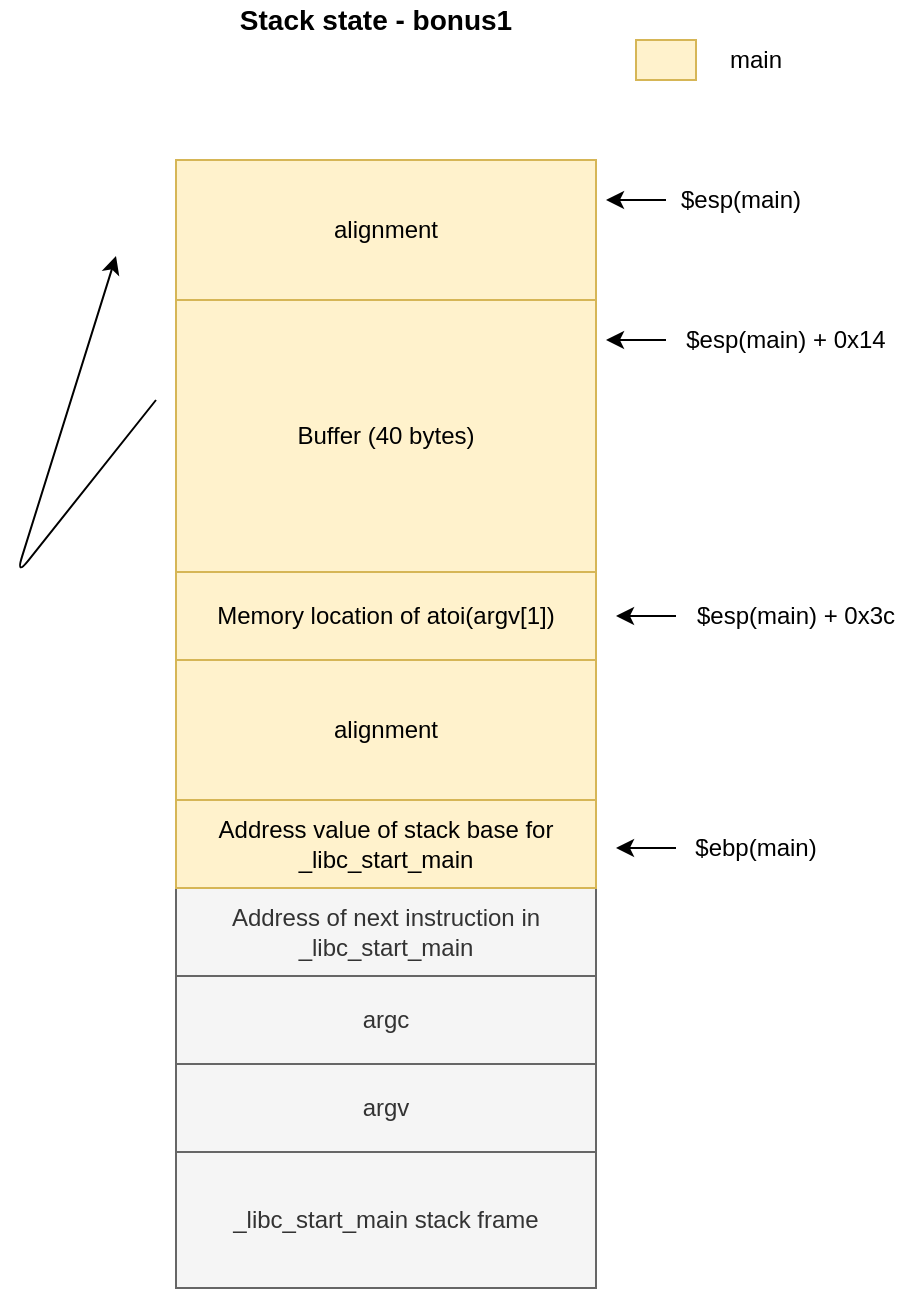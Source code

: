<mxfile version="13.7.3" type="device"><diagram id="n8wQ7_GgSiYSimnZ91m2" name="Page-1"><mxGraphModel dx="946" dy="680" grid="1" gridSize="10" guides="1" tooltips="1" connect="1" arrows="1" fold="1" page="1" pageScale="1" pageWidth="827" pageHeight="1169" background="#FFFFFF" math="0" shadow="0"><root><mxCell id="0"/><mxCell id="1" parent="0"/><mxCell id="Lm9pRMmLdcHLrdorqRRI-43" value="Address of next instruction in _libc_start_main" style="rounded=0;whiteSpace=wrap;html=1;fillColor=#f5f5f5;strokeColor=#666666;fontColor=#333333;" parent="1" vertex="1"><mxGeometry x="110" y="464" width="210" height="44" as="geometry"/></mxCell><mxCell id="Lm9pRMmLdcHLrdorqRRI-45" value="_libc_start_main stack frame" style="rounded=0;whiteSpace=wrap;html=1;fillColor=#f5f5f5;strokeColor=#666666;fontColor=#333333;" parent="1" vertex="1"><mxGeometry x="110" y="596" width="210" height="68" as="geometry"/></mxCell><mxCell id="Lm9pRMmLdcHLrdorqRRI-46" value="&lt;font style=&quot;font-size: 14px&quot;&gt;&lt;b&gt;Stack state - bonus1&lt;/b&gt;&lt;/font&gt;" style="text;html=1;strokeColor=none;fillColor=none;align=center;verticalAlign=middle;whiteSpace=wrap;rounded=0;" parent="1" vertex="1"><mxGeometry x="60" y="20" width="300" height="20" as="geometry"/></mxCell><mxCell id="JRJYCkKvCPtghmWVOpRy-1" value="argc" style="rounded=0;whiteSpace=wrap;html=1;fillColor=#f5f5f5;strokeColor=#666666;fontColor=#333333;" vertex="1" parent="1"><mxGeometry x="110" y="508" width="210" height="44" as="geometry"/></mxCell><mxCell id="JRJYCkKvCPtghmWVOpRy-2" value="argv" style="rounded=0;whiteSpace=wrap;html=1;fillColor=#f5f5f5;strokeColor=#666666;fontColor=#333333;" vertex="1" parent="1"><mxGeometry x="110" y="552" width="210" height="44" as="geometry"/></mxCell><mxCell id="JRJYCkKvCPtghmWVOpRy-3" value="$ebp(main)" style="text;html=1;strokeColor=none;fillColor=none;align=center;verticalAlign=middle;whiteSpace=wrap;rounded=0;" vertex="1" parent="1"><mxGeometry x="360" y="434" width="80" height="20" as="geometry"/></mxCell><mxCell id="JRJYCkKvCPtghmWVOpRy-4" value="" style="endArrow=classic;html=1;entryX=1;entryY=0.5;entryDx=0;entryDy=0;exitX=0;exitY=0.5;exitDx=0;exitDy=0;" edge="1" source="JRJYCkKvCPtghmWVOpRy-3" parent="1"><mxGeometry width="50" height="50" relative="1" as="geometry"><mxPoint x="470" y="702" as="sourcePoint"/><mxPoint x="330" y="444" as="targetPoint"/></mxGeometry></mxCell><mxCell id="Lm9pRMmLdcHLrdorqRRI-38" value="Address value of stack base for _libc_start_main" style="rounded=0;whiteSpace=wrap;html=1;fillColor=#fff2cc;strokeColor=#d6b656;" parent="1" vertex="1"><mxGeometry x="110" y="420" width="210" height="44" as="geometry"/></mxCell><mxCell id="Lm9pRMmLdcHLrdorqRRI-40" value="" style="endArrow=classic;html=1;exitX=0;exitY=0.5;exitDx=0;exitDy=0;entryX=0;entryY=0.5;entryDx=0;entryDy=0;" parent="1" target="Lm9pRMmLdcHLrdorqRRI-6" edge="1"><mxGeometry width="50" height="50" relative="1" as="geometry"><mxPoint x="100" y="220" as="sourcePoint"/><mxPoint x="80" y="148" as="targetPoint"/><Array as="points"><mxPoint x="30" y="308"/></Array></mxGeometry></mxCell><mxCell id="JRJYCkKvCPtghmWVOpRy-5" value="alignment" style="rounded=0;whiteSpace=wrap;html=1;fillColor=#fff2cc;strokeColor=#d6b656;" vertex="1" parent="1"><mxGeometry x="110" y="350" width="210" height="70" as="geometry"/></mxCell><mxCell id="JRJYCkKvCPtghmWVOpRy-6" value="Memory location of atoi(argv[1])" style="rounded=0;whiteSpace=wrap;html=1;fillColor=#fff2cc;strokeColor=#d6b656;" vertex="1" parent="1"><mxGeometry x="110" y="306" width="210" height="44" as="geometry"/></mxCell><mxCell id="JRJYCkKvCPtghmWVOpRy-7" value="$esp(main) + 0x3c" style="text;html=1;strokeColor=none;fillColor=none;align=center;verticalAlign=middle;whiteSpace=wrap;rounded=0;" vertex="1" parent="1"><mxGeometry x="360" y="318" width="120" height="20" as="geometry"/></mxCell><mxCell id="JRJYCkKvCPtghmWVOpRy-8" value="" style="endArrow=classic;html=1;entryX=1;entryY=0.5;entryDx=0;entryDy=0;exitX=0;exitY=0.5;exitDx=0;exitDy=0;" edge="1" source="JRJYCkKvCPtghmWVOpRy-7" parent="1"><mxGeometry width="50" height="50" relative="1" as="geometry"><mxPoint x="470" y="586" as="sourcePoint"/><mxPoint x="330" y="328" as="targetPoint"/></mxGeometry></mxCell><mxCell id="JRJYCkKvCPtghmWVOpRy-9" value="Buffer (40 bytes)" style="rounded=0;whiteSpace=wrap;html=1;fillColor=#fff2cc;strokeColor=#d6b656;" vertex="1" parent="1"><mxGeometry x="110" y="170" width="210" height="136" as="geometry"/></mxCell><mxCell id="JRJYCkKvCPtghmWVOpRy-11" value="$esp(main) + 0x14" style="text;html=1;strokeColor=none;fillColor=none;align=center;verticalAlign=middle;whiteSpace=wrap;rounded=0;" vertex="1" parent="1"><mxGeometry x="355" y="180" width="120" height="20" as="geometry"/></mxCell><mxCell id="JRJYCkKvCPtghmWVOpRy-12" value="" style="endArrow=classic;html=1;entryX=1;entryY=0.5;entryDx=0;entryDy=0;exitX=0;exitY=0.5;exitDx=0;exitDy=0;" edge="1" source="JRJYCkKvCPtghmWVOpRy-11" parent="1"><mxGeometry width="50" height="50" relative="1" as="geometry"><mxPoint x="465" y="448" as="sourcePoint"/><mxPoint x="325" y="190" as="targetPoint"/></mxGeometry></mxCell><mxCell id="JRJYCkKvCPtghmWVOpRy-13" value="alignment" style="rounded=0;whiteSpace=wrap;html=1;fillColor=#fff2cc;strokeColor=#d6b656;" vertex="1" parent="1"><mxGeometry x="110" y="100" width="210" height="70" as="geometry"/></mxCell><mxCell id="JRJYCkKvCPtghmWVOpRy-14" value="$esp(main)" style="text;html=1;strokeColor=none;fillColor=none;align=center;verticalAlign=middle;whiteSpace=wrap;rounded=0;" vertex="1" parent="1"><mxGeometry x="355" y="110" width="75" height="20" as="geometry"/></mxCell><mxCell id="JRJYCkKvCPtghmWVOpRy-15" value="" style="endArrow=classic;html=1;entryX=1;entryY=0.5;entryDx=0;entryDy=0;exitX=0;exitY=0.5;exitDx=0;exitDy=0;" edge="1" source="JRJYCkKvCPtghmWVOpRy-14" parent="1"><mxGeometry width="50" height="50" relative="1" as="geometry"><mxPoint x="465" y="378" as="sourcePoint"/><mxPoint x="325" y="120" as="targetPoint"/></mxGeometry></mxCell><mxCell id="JRJYCkKvCPtghmWVOpRy-16" value="main" style="text;html=1;strokeColor=none;fillColor=none;align=center;verticalAlign=middle;whiteSpace=wrap;rounded=0;" vertex="1" parent="1"><mxGeometry x="380" y="40" width="40" height="20" as="geometry"/></mxCell><mxCell id="JRJYCkKvCPtghmWVOpRy-17" value="" style="rounded=0;whiteSpace=wrap;html=1;fillColor=#fff2cc;strokeColor=#d6b656;" vertex="1" parent="1"><mxGeometry x="340" y="40" width="30" height="20" as="geometry"/></mxCell></root></mxGraphModel></diagram></mxfile>